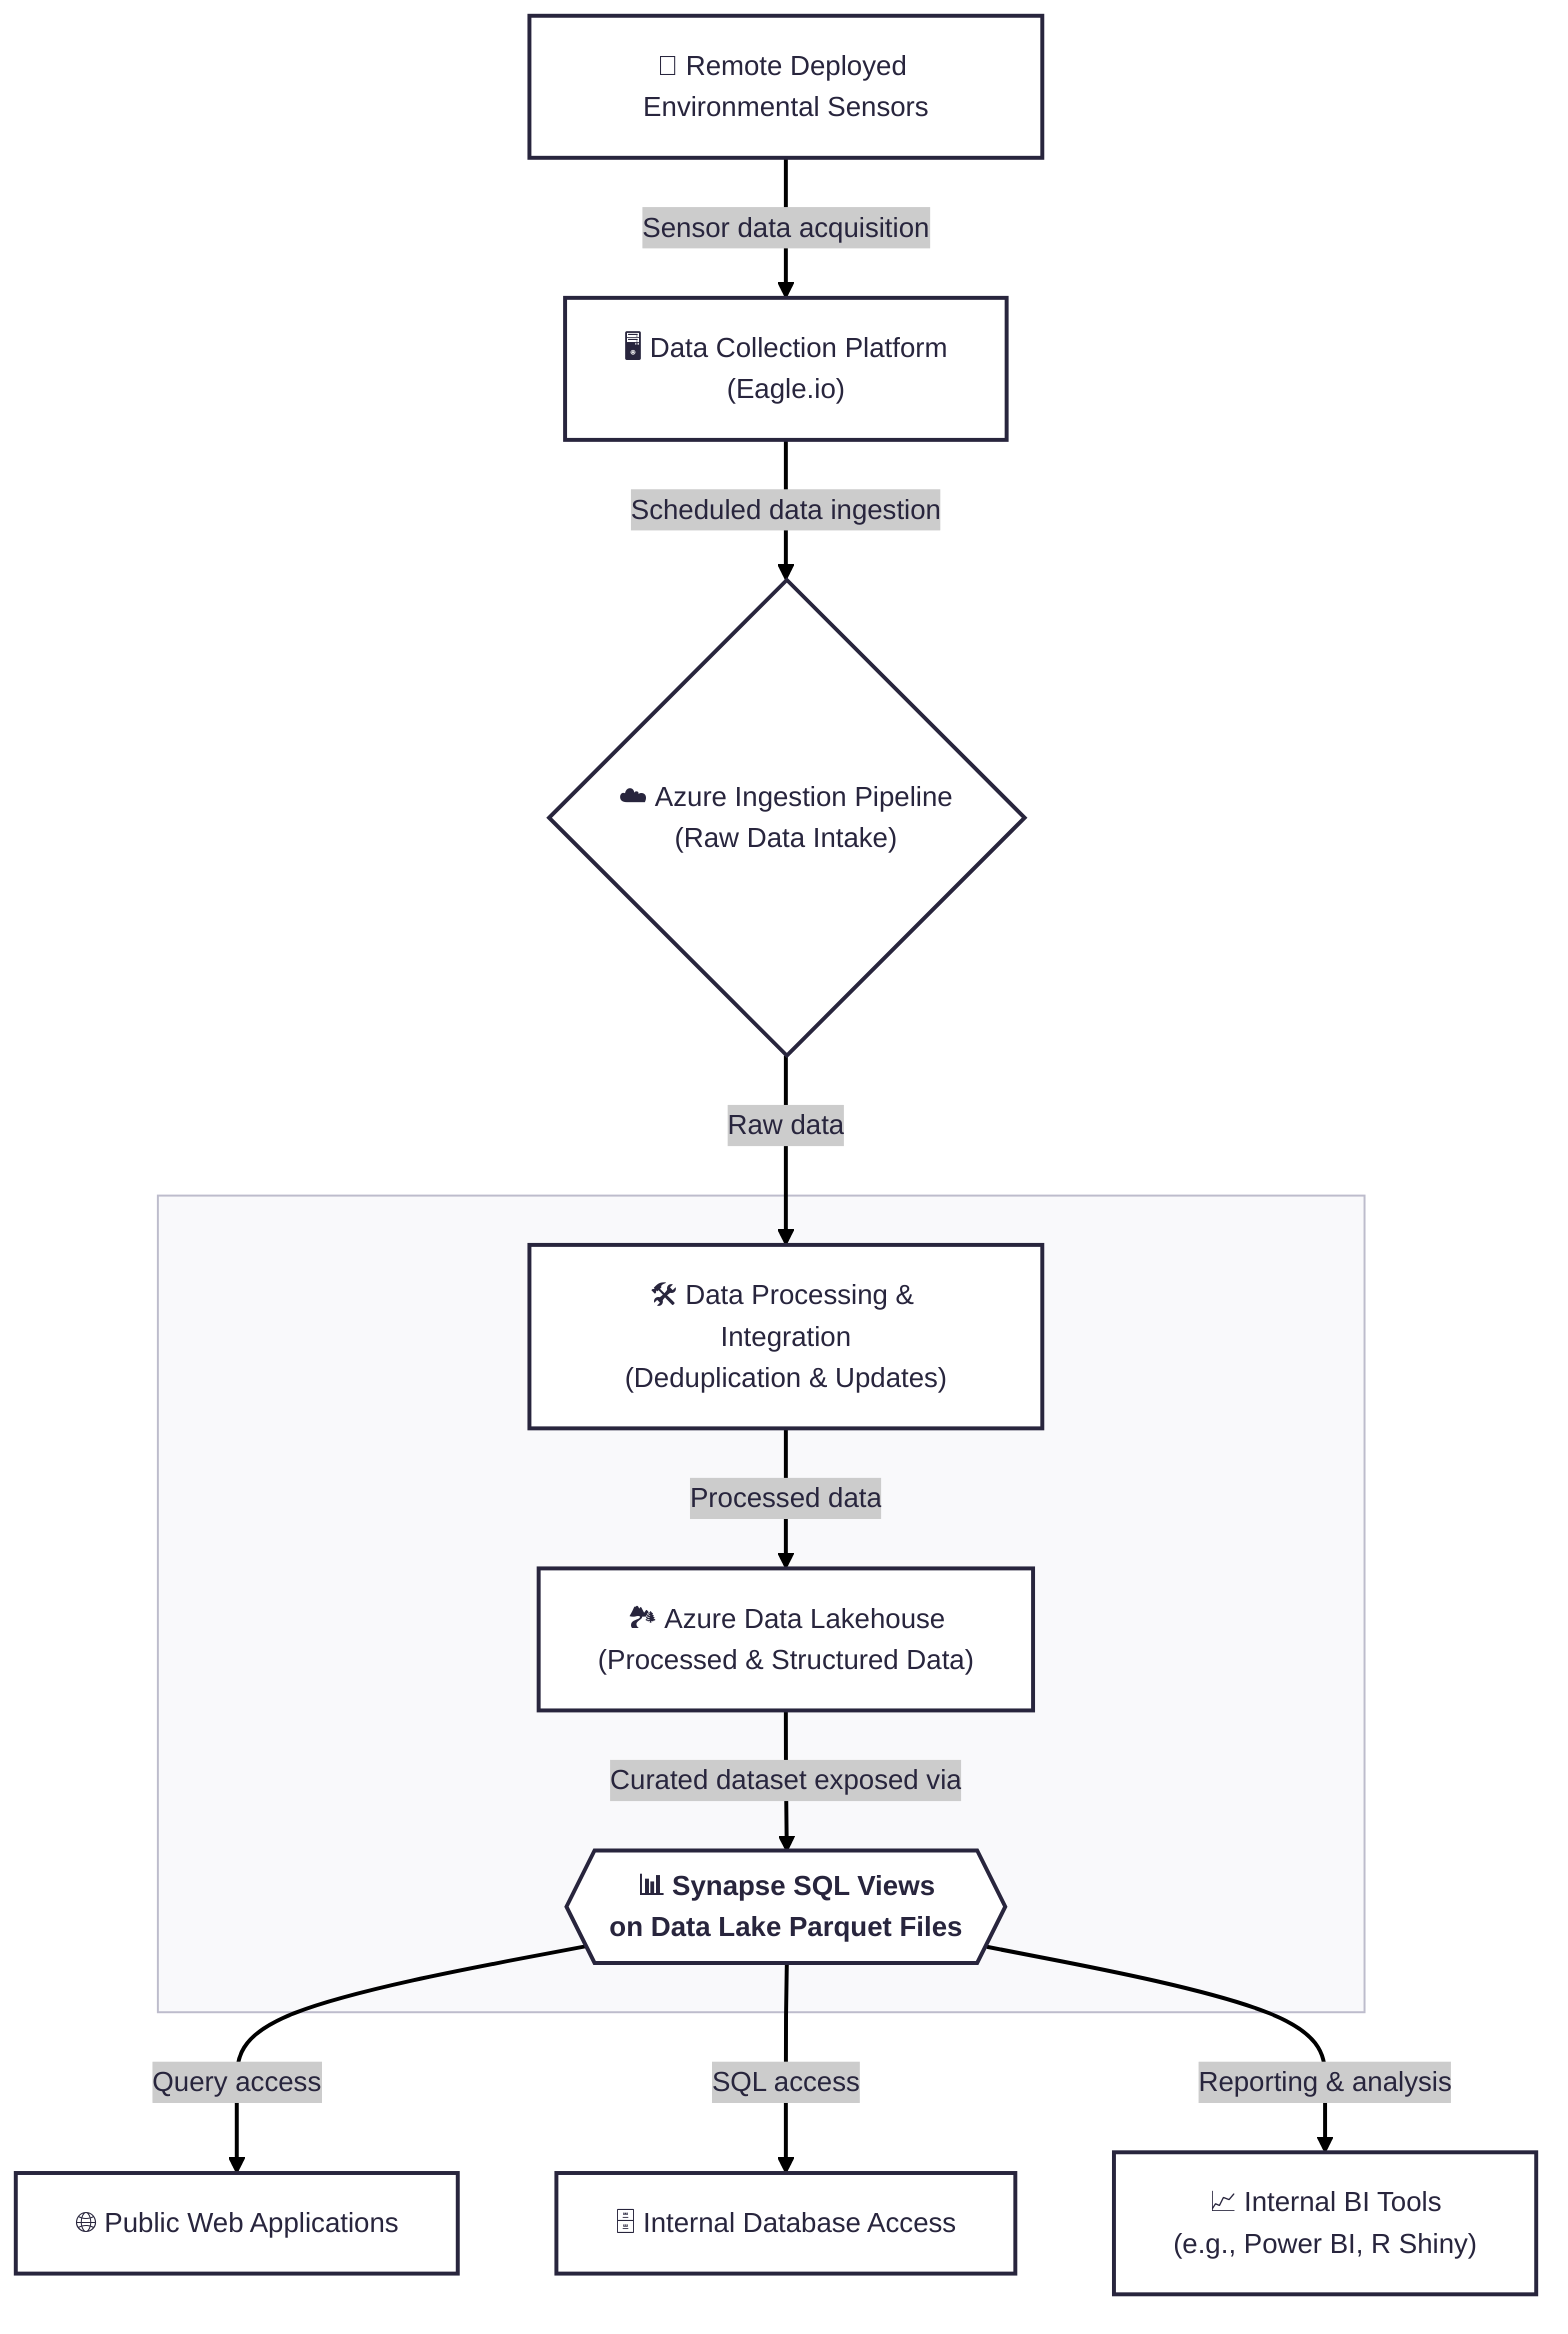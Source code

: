 ---
config:
  theme: redux
  look: classic
  layout: dagre
---
flowchart TD
 subgraph DataProcessing[" "]
    direction TB
        D["🛠️ Data Processing &amp; Integration<br>(Deduplication &amp; Updates)"]
        E["🏞️ Azure Data Lakehouse<br>(Processed &amp; Structured Data)"]
        F{{"<b>📊 Synapse SQL Views<br>on Data Lake Parquet Files</b>"}}
  end
    A["📡 Remote Deployed Environmental Sensors"] -- Sensor data acquisition --> B["🖥️ Data Collection Platform<br>(Eagle.io)"]
    B -- Scheduled data ingestion --> C{"☁️ Azure Ingestion Pipeline<br>(Raw Data Intake)"}
    C -- Raw data --> D
    D -- Processed data --> E
    E -- Curated dataset exposed via --> F
    F -- Query access --> G["🌐 Public Web Applications"]
    F -- SQL access --> H["🗄️ Internal Database Access"]
    F -- Reporting & analysis --> I["📈 Internal BI Tools<br>(e.g., Power BI, R Shiny)"]